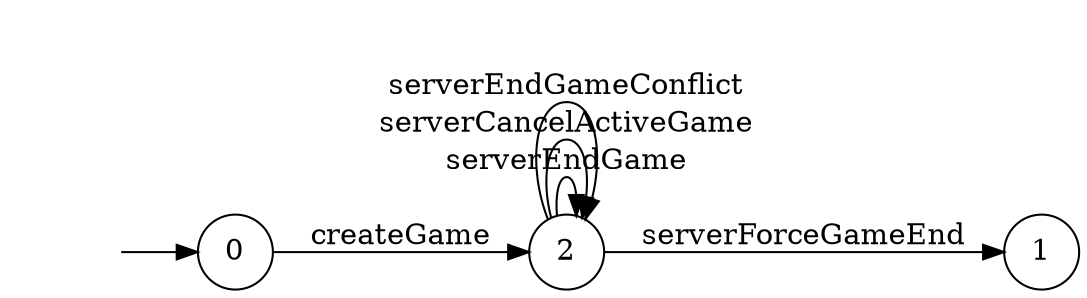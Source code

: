 digraph "/home/liuye/Project/InvConPlus/Dapp-Automata-data/result//gamechannel-fix/0x3e07881993c7542a6da9025550b54331474b21dd/GameChannel/FSM-1" {
	graph [rankdir=LR]
	"" [label="" shape=plaintext]
	1 [label=1 shape=circle]
	2 [label=2 shape=circle]
	0 [label=0 shape=circle]
	"" -> 0 [label=""]
	0 -> 2 [label=createGame]
	2 -> 2 [label=serverEndGame]
	2 -> 2 [label=serverCancelActiveGame]
	2 -> 1 [label=serverForceGameEnd]
	2 -> 2 [label=serverEndGameConflict]
}
